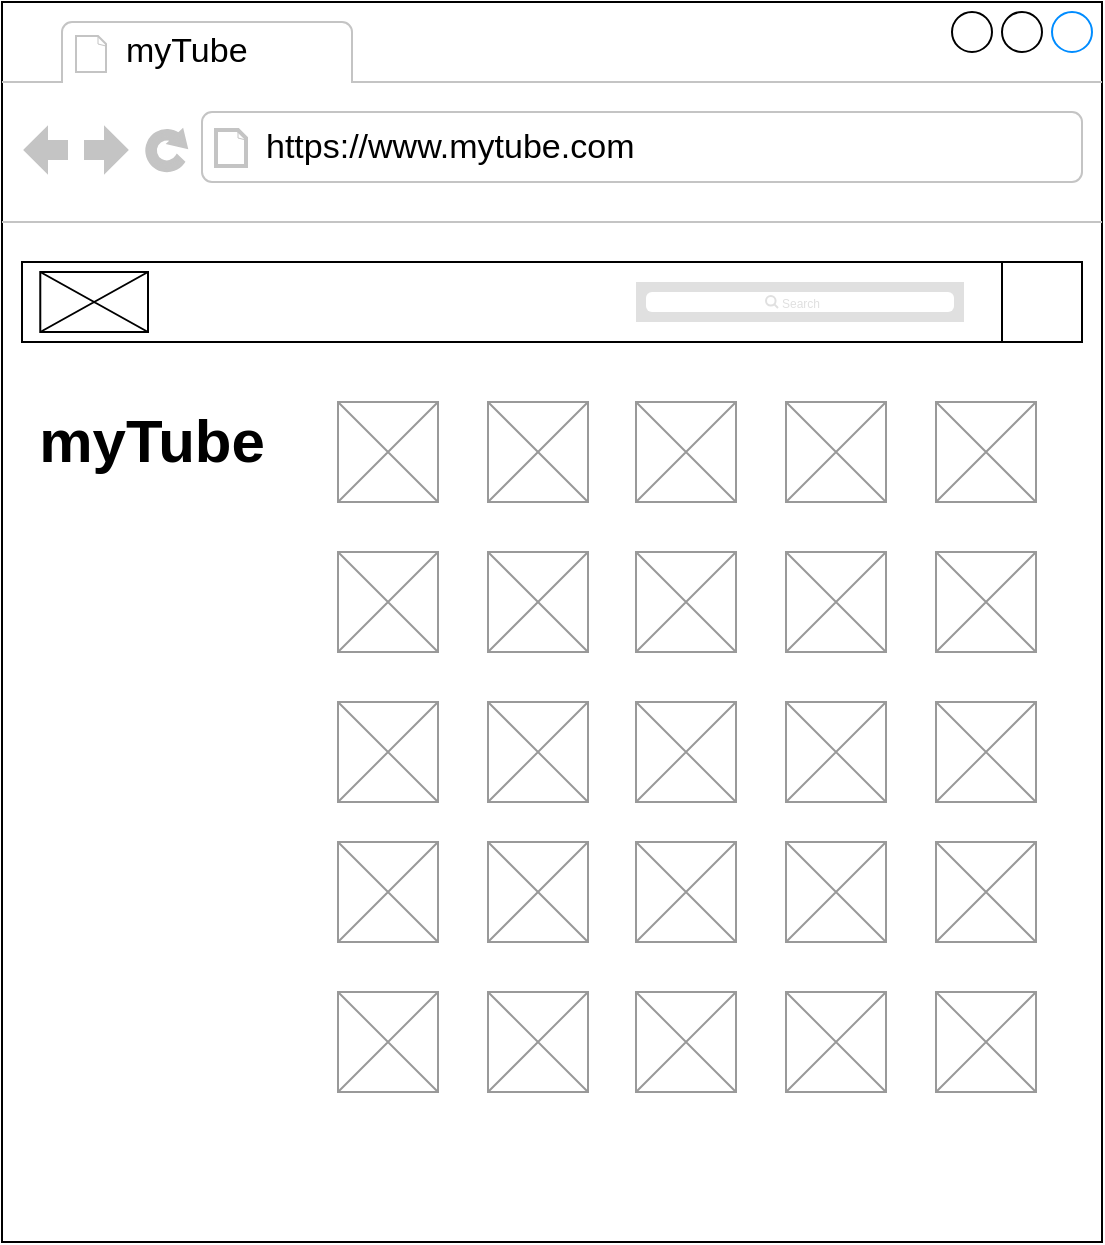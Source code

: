 <mxfile version="14.3.1" type="github">
  <diagram id="h8MY5XHXbfl3rPgXXR0w" name="Page-1">
    <mxGraphModel dx="920" dy="831" grid="1" gridSize="10" guides="1" tooltips="1" connect="1" arrows="1" fold="1" page="1" pageScale="1" pageWidth="827" pageHeight="1169" math="0" shadow="0">
      <root>
        <mxCell id="0" />
        <mxCell id="1" parent="0" />
        <mxCell id="Kdragnbv43jRlZBvdQGb-6" value="" style="strokeWidth=1;shadow=0;dashed=0;align=center;html=1;shape=mxgraph.mockup.containers.browserWindow;rSize=0;strokeColor2=#008cff;strokeColor3=#c4c4c4;mainText=,;recursiveResize=0;fontSize=14;" vertex="1" parent="1">
          <mxGeometry x="160" y="190" width="550" height="620" as="geometry" />
        </mxCell>
        <mxCell id="Kdragnbv43jRlZBvdQGb-28" value="" style="rounded=0;whiteSpace=wrap;html=1;sketch=0;" vertex="1" parent="Kdragnbv43jRlZBvdQGb-6">
          <mxGeometry x="10" y="130" width="530" height="40" as="geometry" />
        </mxCell>
        <mxCell id="Kdragnbv43jRlZBvdQGb-30" value="" style="whiteSpace=wrap;html=1;aspect=fixed;rounded=0;sketch=0;" vertex="1" parent="Kdragnbv43jRlZBvdQGb-6">
          <mxGeometry x="500" y="130" width="40" height="40" as="geometry" />
        </mxCell>
        <mxCell id="Kdragnbv43jRlZBvdQGb-7" value="myTube" style="strokeWidth=1;shadow=0;dashed=0;align=center;html=1;shape=mxgraph.mockup.containers.anchor;fontSize=17;align=left;" vertex="1" parent="Kdragnbv43jRlZBvdQGb-6">
          <mxGeometry x="60" y="12" width="110" height="26" as="geometry" />
        </mxCell>
        <mxCell id="Kdragnbv43jRlZBvdQGb-8" value="https://www.mytube.com" style="strokeWidth=1;shadow=0;dashed=0;align=center;html=1;shape=mxgraph.mockup.containers.anchor;rSize=0;fontSize=17;align=left;" vertex="1" parent="Kdragnbv43jRlZBvdQGb-6">
          <mxGeometry x="130" y="60" width="250" height="26" as="geometry" />
        </mxCell>
        <mxCell id="Kdragnbv43jRlZBvdQGb-11" value="&lt;font style=&quot;font-size: 20px&quot;&gt;&lt;b style=&quot;font-size: 30px&quot;&gt;myTube&lt;/b&gt;&lt;/font&gt;" style="text;html=1;strokeColor=none;fillColor=none;align=center;verticalAlign=bottom;whiteSpace=wrap;rounded=0;strokeWidth=4;fontSize=20;horizontal=1;" vertex="1" parent="Kdragnbv43jRlZBvdQGb-6">
          <mxGeometry x="20" y="220" width="110" height="20" as="geometry" />
        </mxCell>
        <mxCell id="Kdragnbv43jRlZBvdQGb-10" value="" style="verticalLabelPosition=bottom;shadow=0;dashed=0;align=center;html=1;verticalAlign=top;strokeWidth=1;shape=mxgraph.mockup.graphics.simpleIcon;" vertex="1" parent="Kdragnbv43jRlZBvdQGb-6">
          <mxGeometry x="19.14" y="135" width="53.86" height="30" as="geometry" />
        </mxCell>
        <mxCell id="Kdragnbv43jRlZBvdQGb-24" value="" style="shape=image;html=1;verticalAlign=top;verticalLabelPosition=bottom;labelBackgroundColor=#ffffff;imageAspect=0;aspect=fixed;image=https://cdn3.iconfinder.com/data/icons/linecons-free-vector-icons-pack/32/lock-128.png;rounded=0;sketch=0;" vertex="1" parent="Kdragnbv43jRlZBvdQGb-6">
          <mxGeometry x="504" y="133.5" width="33" height="33" as="geometry" />
        </mxCell>
        <mxCell id="Kdragnbv43jRlZBvdQGb-25" value="" style="shape=rect;fillColor=#e0e0e0;strokeColor=none;rounded=0;sketch=0;" vertex="1" parent="Kdragnbv43jRlZBvdQGb-6">
          <mxGeometry x="317" y="140" width="164" height="20" as="geometry" />
        </mxCell>
        <mxCell id="Kdragnbv43jRlZBvdQGb-26" value="" style="html=1;strokeWidth=1;shadow=0;dashed=0;shape=mxgraph.ios7ui.marginRect;rx=3;ry=3;rectMargin=5;strokeColor=none;" vertex="1" parent="Kdragnbv43jRlZBvdQGb-25">
          <mxGeometry width="164" height="20" as="geometry" />
        </mxCell>
        <mxCell id="Kdragnbv43jRlZBvdQGb-27" value="Search" style="shape=mxgraph.ios7.icons.looking_glass;strokeColor=#e0e0e0;fillColor=none;fontColor=#e0e0e0;labelPosition=right;verticalLabelPosition=middle;align=left;verticalAlign=middle;fontSize=6;fontStyle=0;spacingTop=2;" vertex="1" parent="Kdragnbv43jRlZBvdQGb-25">
          <mxGeometry x="0.5" y="0.5" width="6" height="6" relative="1" as="geometry">
            <mxPoint x="-17" y="-3" as="offset" />
          </mxGeometry>
        </mxCell>
        <mxCell id="Kdragnbv43jRlZBvdQGb-45" value="" style="shape=image;html=1;verticalAlign=top;verticalLabelPosition=bottom;labelBackgroundColor=#ffffff;imageAspect=0;aspect=fixed;image=https://cdn2.iconfinder.com/data/icons/arrows-and-universal-actions-icon-set/256/more-128.png;rounded=0;sketch=0;" vertex="1" parent="Kdragnbv43jRlZBvdQGb-6">
          <mxGeometry x="70" y="86" width="128" height="128" as="geometry" />
        </mxCell>
        <mxCell id="Kdragnbv43jRlZBvdQGb-46" value="" style="shape=image;html=1;verticalAlign=top;verticalLabelPosition=bottom;labelBackgroundColor=#ffffff;imageAspect=0;aspect=fixed;image=https://cdn2.iconfinder.com/data/icons/arrows-and-universal-actions-icon-set/256/more-128.png;rounded=0;sketch=0;" vertex="1" parent="Kdragnbv43jRlZBvdQGb-6">
          <mxGeometry x="175" y="86" width="128" height="128" as="geometry" />
        </mxCell>
        <mxCell id="Kdragnbv43jRlZBvdQGb-50" value="" style="verticalLabelPosition=bottom;shadow=0;dashed=0;align=center;html=1;verticalAlign=top;strokeWidth=1;shape=mxgraph.mockup.graphics.simpleIcon;strokeColor=#999999;fillColor=#ffffff;rounded=0;sketch=0;" vertex="1" parent="Kdragnbv43jRlZBvdQGb-6">
          <mxGeometry x="317" y="200" width="50" height="50" as="geometry" />
        </mxCell>
        <mxCell id="Kdragnbv43jRlZBvdQGb-51" value="" style="verticalLabelPosition=bottom;shadow=0;dashed=0;align=center;html=1;verticalAlign=top;strokeWidth=1;shape=mxgraph.mockup.graphics.simpleIcon;strokeColor=#999999;fillColor=#ffffff;rounded=0;sketch=0;" vertex="1" parent="Kdragnbv43jRlZBvdQGb-6">
          <mxGeometry x="392" y="200" width="50" height="50" as="geometry" />
        </mxCell>
        <mxCell id="Kdragnbv43jRlZBvdQGb-52" value="" style="verticalLabelPosition=bottom;shadow=0;dashed=0;align=center;html=1;verticalAlign=top;strokeWidth=1;shape=mxgraph.mockup.graphics.simpleIcon;strokeColor=#999999;fillColor=#ffffff;rounded=0;sketch=0;" vertex="1" parent="Kdragnbv43jRlZBvdQGb-6">
          <mxGeometry x="467" y="200" width="50" height="50" as="geometry" />
        </mxCell>
        <mxCell id="Kdragnbv43jRlZBvdQGb-53" value="" style="verticalLabelPosition=bottom;shadow=0;dashed=0;align=center;html=1;verticalAlign=top;strokeWidth=1;shape=mxgraph.mockup.graphics.simpleIcon;strokeColor=#999999;fillColor=#ffffff;rounded=0;sketch=0;" vertex="1" parent="Kdragnbv43jRlZBvdQGb-6">
          <mxGeometry x="317" y="275" width="50" height="50" as="geometry" />
        </mxCell>
        <mxCell id="Kdragnbv43jRlZBvdQGb-54" value="" style="verticalLabelPosition=bottom;shadow=0;dashed=0;align=center;html=1;verticalAlign=top;strokeWidth=1;shape=mxgraph.mockup.graphics.simpleIcon;strokeColor=#999999;fillColor=#ffffff;rounded=0;sketch=0;" vertex="1" parent="Kdragnbv43jRlZBvdQGb-6">
          <mxGeometry x="392" y="275" width="50" height="50" as="geometry" />
        </mxCell>
        <mxCell id="Kdragnbv43jRlZBvdQGb-55" value="" style="verticalLabelPosition=bottom;shadow=0;dashed=0;align=center;html=1;verticalAlign=top;strokeWidth=1;shape=mxgraph.mockup.graphics.simpleIcon;strokeColor=#999999;fillColor=#ffffff;rounded=0;sketch=0;" vertex="1" parent="Kdragnbv43jRlZBvdQGb-6">
          <mxGeometry x="467" y="275" width="50" height="50" as="geometry" />
        </mxCell>
        <mxCell id="Kdragnbv43jRlZBvdQGb-56" value="" style="verticalLabelPosition=bottom;shadow=0;dashed=0;align=center;html=1;verticalAlign=top;strokeWidth=1;shape=mxgraph.mockup.graphics.simpleIcon;strokeColor=#999999;fillColor=#ffffff;rounded=0;sketch=0;" vertex="1" parent="Kdragnbv43jRlZBvdQGb-6">
          <mxGeometry x="317" y="350" width="50" height="50" as="geometry" />
        </mxCell>
        <mxCell id="Kdragnbv43jRlZBvdQGb-57" value="" style="verticalLabelPosition=bottom;shadow=0;dashed=0;align=center;html=1;verticalAlign=top;strokeWidth=1;shape=mxgraph.mockup.graphics.simpleIcon;strokeColor=#999999;fillColor=#ffffff;rounded=0;sketch=0;" vertex="1" parent="Kdragnbv43jRlZBvdQGb-6">
          <mxGeometry x="392" y="350" width="50" height="50" as="geometry" />
        </mxCell>
        <mxCell id="Kdragnbv43jRlZBvdQGb-58" value="" style="verticalLabelPosition=bottom;shadow=0;dashed=0;align=center;html=1;verticalAlign=top;strokeWidth=1;shape=mxgraph.mockup.graphics.simpleIcon;strokeColor=#999999;fillColor=#ffffff;rounded=0;sketch=0;" vertex="1" parent="Kdragnbv43jRlZBvdQGb-6">
          <mxGeometry x="467" y="350" width="50" height="50" as="geometry" />
        </mxCell>
        <mxCell id="Kdragnbv43jRlZBvdQGb-66" value="" style="verticalLabelPosition=bottom;shadow=0;dashed=0;align=center;html=1;verticalAlign=top;strokeWidth=1;shape=mxgraph.mockup.graphics.simpleIcon;strokeColor=#999999;fillColor=#ffffff;rounded=0;sketch=0;" vertex="1" parent="Kdragnbv43jRlZBvdQGb-6">
          <mxGeometry x="168" y="350" width="50" height="50" as="geometry" />
        </mxCell>
        <mxCell id="Kdragnbv43jRlZBvdQGb-68" value="" style="verticalLabelPosition=bottom;shadow=0;dashed=0;align=center;html=1;verticalAlign=top;strokeWidth=1;shape=mxgraph.mockup.graphics.simpleIcon;strokeColor=#999999;fillColor=#ffffff;rounded=0;sketch=0;" vertex="1" parent="Kdragnbv43jRlZBvdQGb-6">
          <mxGeometry x="243" y="350" width="50" height="50" as="geometry" />
        </mxCell>
        <mxCell id="Kdragnbv43jRlZBvdQGb-69" value="" style="verticalLabelPosition=bottom;shadow=0;dashed=0;align=center;html=1;verticalAlign=top;strokeWidth=1;shape=mxgraph.mockup.graphics.simpleIcon;strokeColor=#999999;fillColor=#ffffff;rounded=0;sketch=0;" vertex="1" parent="Kdragnbv43jRlZBvdQGb-6">
          <mxGeometry x="243" y="275" width="50" height="50" as="geometry" />
        </mxCell>
        <mxCell id="Kdragnbv43jRlZBvdQGb-70" value="" style="verticalLabelPosition=bottom;shadow=0;dashed=0;align=center;html=1;verticalAlign=top;strokeWidth=1;shape=mxgraph.mockup.graphics.simpleIcon;strokeColor=#999999;fillColor=#ffffff;rounded=0;sketch=0;" vertex="1" parent="Kdragnbv43jRlZBvdQGb-6">
          <mxGeometry x="243" y="200" width="50" height="50" as="geometry" />
        </mxCell>
        <mxCell id="Kdragnbv43jRlZBvdQGb-71" value="" style="verticalLabelPosition=bottom;shadow=0;dashed=0;align=center;html=1;verticalAlign=top;strokeWidth=1;shape=mxgraph.mockup.graphics.simpleIcon;strokeColor=#999999;fillColor=#ffffff;rounded=0;sketch=0;" vertex="1" parent="Kdragnbv43jRlZBvdQGb-6">
          <mxGeometry x="168" y="200" width="50" height="50" as="geometry" />
        </mxCell>
        <mxCell id="Kdragnbv43jRlZBvdQGb-72" value="" style="verticalLabelPosition=bottom;shadow=0;dashed=0;align=center;html=1;verticalAlign=top;strokeWidth=1;shape=mxgraph.mockup.graphics.simpleIcon;strokeColor=#999999;fillColor=#ffffff;rounded=0;sketch=0;" vertex="1" parent="Kdragnbv43jRlZBvdQGb-6">
          <mxGeometry x="168" y="275" width="50" height="50" as="geometry" />
        </mxCell>
        <mxCell id="Kdragnbv43jRlZBvdQGb-73" value="" style="verticalLabelPosition=bottom;shadow=0;dashed=0;align=center;html=1;verticalAlign=top;strokeWidth=1;shape=mxgraph.mockup.graphics.simpleIcon;strokeColor=#999999;fillColor=#ffffff;rounded=0;sketch=0;" vertex="1" parent="Kdragnbv43jRlZBvdQGb-6">
          <mxGeometry x="317" y="420" width="50" height="50" as="geometry" />
        </mxCell>
        <mxCell id="Kdragnbv43jRlZBvdQGb-74" value="" style="verticalLabelPosition=bottom;shadow=0;dashed=0;align=center;html=1;verticalAlign=top;strokeWidth=1;shape=mxgraph.mockup.graphics.simpleIcon;strokeColor=#999999;fillColor=#ffffff;rounded=0;sketch=0;" vertex="1" parent="Kdragnbv43jRlZBvdQGb-6">
          <mxGeometry x="392" y="420" width="50" height="50" as="geometry" />
        </mxCell>
        <mxCell id="Kdragnbv43jRlZBvdQGb-75" value="" style="verticalLabelPosition=bottom;shadow=0;dashed=0;align=center;html=1;verticalAlign=top;strokeWidth=1;shape=mxgraph.mockup.graphics.simpleIcon;strokeColor=#999999;fillColor=#ffffff;rounded=0;sketch=0;" vertex="1" parent="Kdragnbv43jRlZBvdQGb-6">
          <mxGeometry x="467" y="420" width="50" height="50" as="geometry" />
        </mxCell>
        <mxCell id="Kdragnbv43jRlZBvdQGb-76" value="" style="verticalLabelPosition=bottom;shadow=0;dashed=0;align=center;html=1;verticalAlign=top;strokeWidth=1;shape=mxgraph.mockup.graphics.simpleIcon;strokeColor=#999999;fillColor=#ffffff;rounded=0;sketch=0;" vertex="1" parent="Kdragnbv43jRlZBvdQGb-6">
          <mxGeometry x="317" y="495" width="50" height="50" as="geometry" />
        </mxCell>
        <mxCell id="Kdragnbv43jRlZBvdQGb-77" value="" style="verticalLabelPosition=bottom;shadow=0;dashed=0;align=center;html=1;verticalAlign=top;strokeWidth=1;shape=mxgraph.mockup.graphics.simpleIcon;strokeColor=#999999;fillColor=#ffffff;rounded=0;sketch=0;" vertex="1" parent="Kdragnbv43jRlZBvdQGb-6">
          <mxGeometry x="392" y="495" width="50" height="50" as="geometry" />
        </mxCell>
        <mxCell id="Kdragnbv43jRlZBvdQGb-78" value="" style="verticalLabelPosition=bottom;shadow=0;dashed=0;align=center;html=1;verticalAlign=top;strokeWidth=1;shape=mxgraph.mockup.graphics.simpleIcon;strokeColor=#999999;fillColor=#ffffff;rounded=0;sketch=0;" vertex="1" parent="Kdragnbv43jRlZBvdQGb-6">
          <mxGeometry x="467" y="495" width="50" height="50" as="geometry" />
        </mxCell>
        <mxCell id="Kdragnbv43jRlZBvdQGb-82" value="" style="verticalLabelPosition=bottom;shadow=0;dashed=0;align=center;html=1;verticalAlign=top;strokeWidth=1;shape=mxgraph.mockup.graphics.simpleIcon;strokeColor=#999999;fillColor=#ffffff;rounded=0;sketch=0;" vertex="1" parent="Kdragnbv43jRlZBvdQGb-6">
          <mxGeometry x="168" y="420" width="50" height="50" as="geometry" />
        </mxCell>
        <mxCell id="Kdragnbv43jRlZBvdQGb-83" value="" style="verticalLabelPosition=bottom;shadow=0;dashed=0;align=center;html=1;verticalAlign=top;strokeWidth=1;shape=mxgraph.mockup.graphics.simpleIcon;strokeColor=#999999;fillColor=#ffffff;rounded=0;sketch=0;" vertex="1" parent="Kdragnbv43jRlZBvdQGb-6">
          <mxGeometry x="243" y="420" width="50" height="50" as="geometry" />
        </mxCell>
        <mxCell id="Kdragnbv43jRlZBvdQGb-84" value="" style="verticalLabelPosition=bottom;shadow=0;dashed=0;align=center;html=1;verticalAlign=top;strokeWidth=1;shape=mxgraph.mockup.graphics.simpleIcon;strokeColor=#999999;fillColor=#ffffff;rounded=0;sketch=0;" vertex="1" parent="Kdragnbv43jRlZBvdQGb-6">
          <mxGeometry x="168" y="495" width="50" height="50" as="geometry" />
        </mxCell>
        <mxCell id="Kdragnbv43jRlZBvdQGb-85" value="" style="verticalLabelPosition=bottom;shadow=0;dashed=0;align=center;html=1;verticalAlign=top;strokeWidth=1;shape=mxgraph.mockup.graphics.simpleIcon;strokeColor=#999999;fillColor=#ffffff;rounded=0;sketch=0;" vertex="1" parent="Kdragnbv43jRlZBvdQGb-6">
          <mxGeometry x="243" y="495" width="50" height="50" as="geometry" />
        </mxCell>
      </root>
    </mxGraphModel>
  </diagram>
</mxfile>
